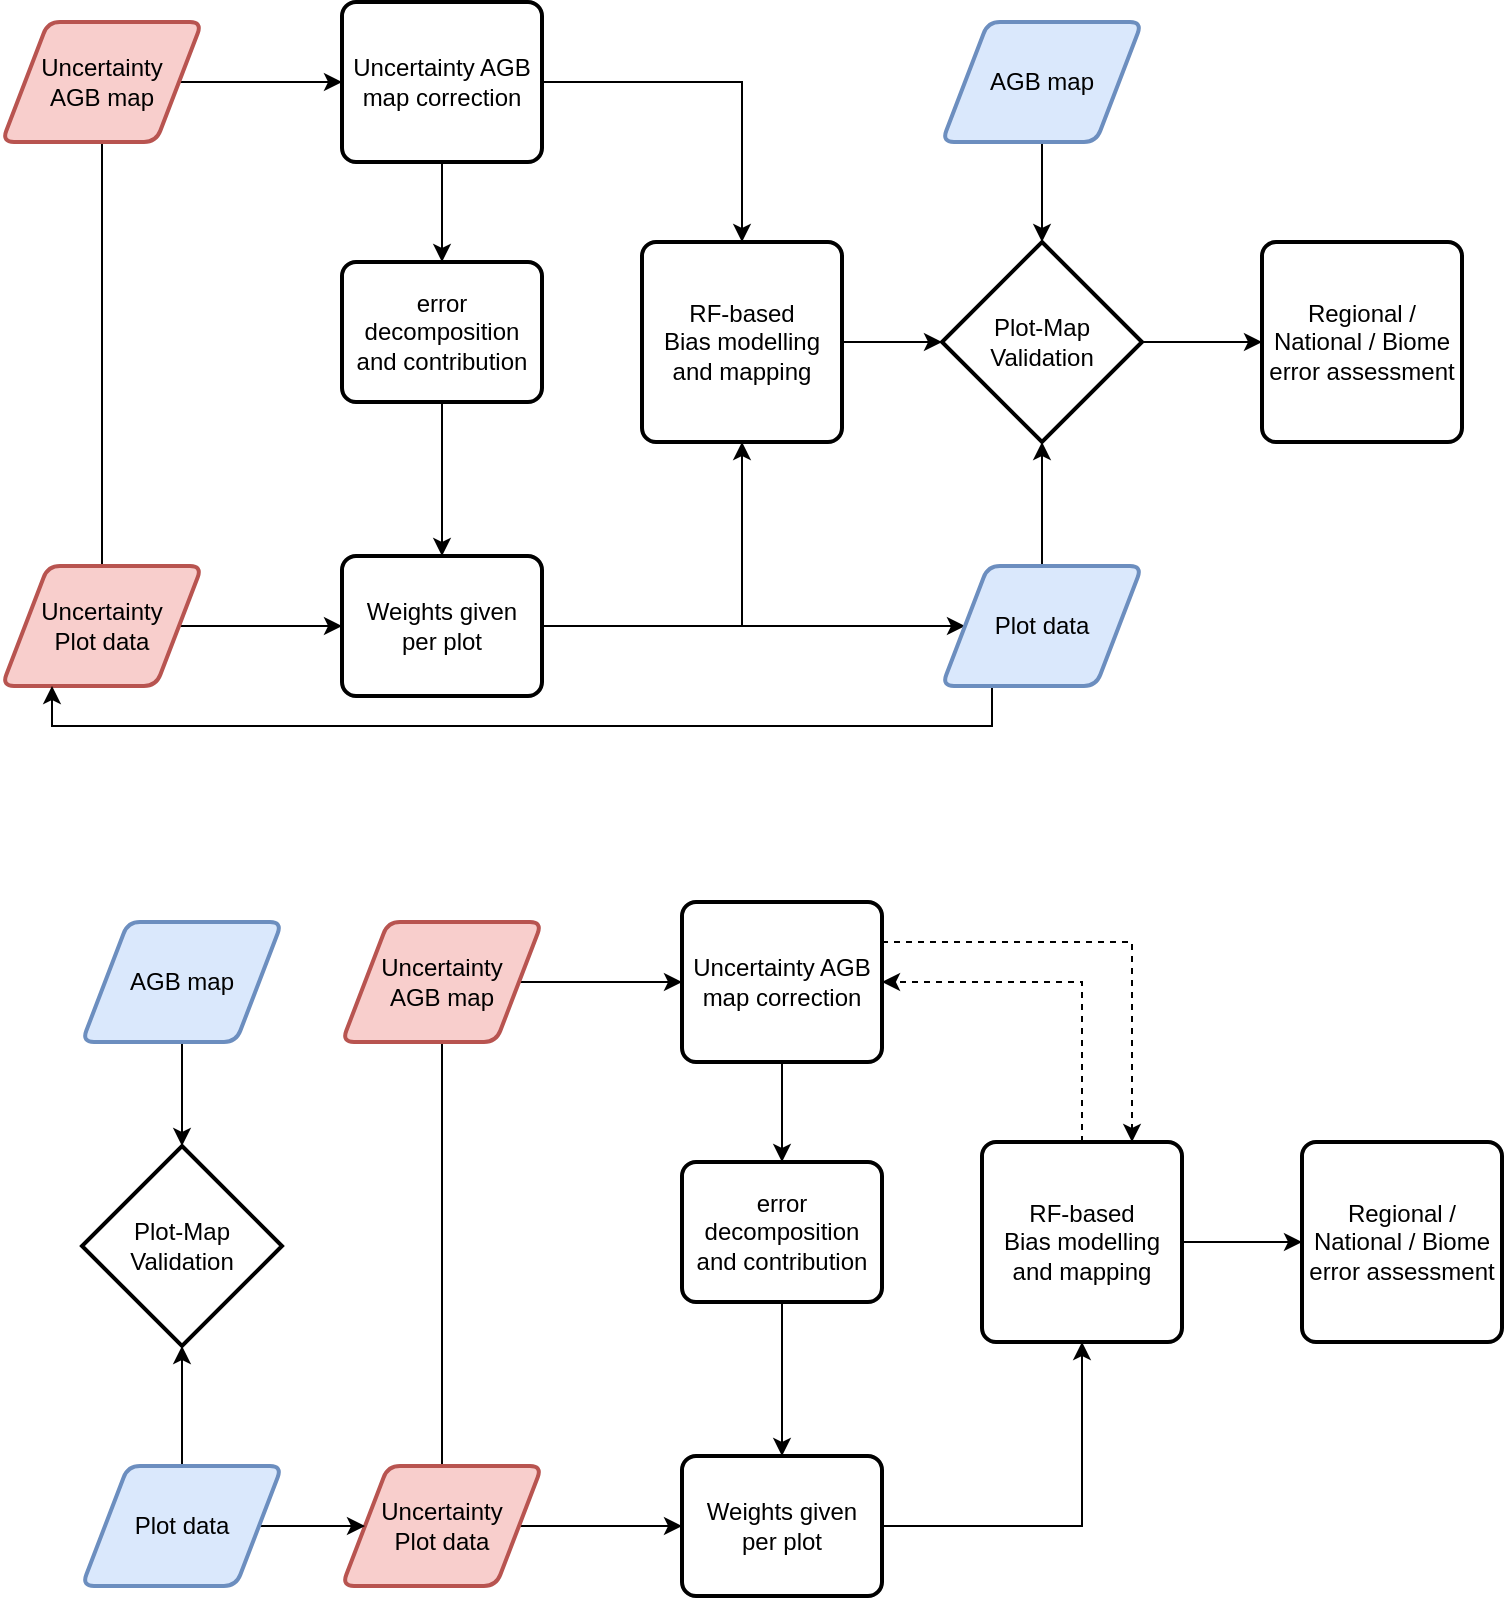 <mxfile version="12.2.2" type="github" pages="1">
  <diagram id="p8VwJA1MWE8HJcfDLHrL" name="Page-1">
    <mxGraphModel dx="1673" dy="839" grid="1" gridSize="10" guides="1" tooltips="1" connect="1" arrows="1" fold="1" page="1" pageScale="1" pageWidth="850" pageHeight="1100" math="0" shadow="0">
      <root>
        <mxCell id="0"/>
        <mxCell id="1" parent="0"/>
        <mxCell id="tw_gB67iHPElR90Ke5bC-10" style="edgeStyle=orthogonalEdgeStyle;rounded=0;orthogonalLoop=1;jettySize=auto;html=1;exitX=0.5;exitY=0;exitDx=0;exitDy=0;entryX=0;entryY=0.5;entryDx=0;entryDy=0;" edge="1" parent="1" source="grZF7iGKTRO_I2X3JlcP-2" target="grZF7iGKTRO_I2X3JlcP-16">
          <mxGeometry relative="1" as="geometry"/>
        </mxCell>
        <mxCell id="tw_gB67iHPElR90Ke5bC-13" style="edgeStyle=orthogonalEdgeStyle;rounded=0;orthogonalLoop=1;jettySize=auto;html=1;exitX=1;exitY=0.5;exitDx=0;exitDy=0;entryX=0;entryY=0.5;entryDx=0;entryDy=0;" edge="1" parent="1" source="grZF7iGKTRO_I2X3JlcP-2" target="grZF7iGKTRO_I2X3JlcP-11">
          <mxGeometry relative="1" as="geometry"/>
        </mxCell>
        <mxCell id="grZF7iGKTRO_I2X3JlcP-2" value="Uncertainty&lt;br&gt;Plot data" style="shape=parallelogram;html=1;strokeWidth=2;perimeter=parallelogramPerimeter;whiteSpace=wrap;rounded=1;arcSize=12;size=0.23;fillColor=#f8cecc;strokeColor=#b85450;" parent="1" vertex="1">
          <mxGeometry x="60" y="362" width="100" height="60" as="geometry"/>
        </mxCell>
        <mxCell id="grZF7iGKTRO_I2X3JlcP-48" style="edgeStyle=orthogonalEdgeStyle;rounded=0;orthogonalLoop=1;jettySize=auto;html=1;exitX=1;exitY=0.5;exitDx=0;exitDy=0;entryX=0.5;entryY=1;entryDx=0;entryDy=0;" parent="1" source="grZF7iGKTRO_I2X3JlcP-11" target="grZF7iGKTRO_I2X3JlcP-20" edge="1">
          <mxGeometry relative="1" as="geometry"/>
        </mxCell>
        <mxCell id="tw_gB67iHPElR90Ke5bC-3" style="edgeStyle=orthogonalEdgeStyle;rounded=0;orthogonalLoop=1;jettySize=auto;html=1;exitX=1;exitY=0.5;exitDx=0;exitDy=0;entryX=0;entryY=0.5;entryDx=0;entryDy=0;" edge="1" parent="1" source="grZF7iGKTRO_I2X3JlcP-11" target="grZF7iGKTRO_I2X3JlcP-44">
          <mxGeometry relative="1" as="geometry"/>
        </mxCell>
        <mxCell id="grZF7iGKTRO_I2X3JlcP-11" value="Weights given &lt;br&gt;per plot" style="rounded=1;whiteSpace=wrap;html=1;absoluteArcSize=1;arcSize=14;strokeWidth=2;" parent="1" vertex="1">
          <mxGeometry x="230" y="357" width="100" height="70" as="geometry"/>
        </mxCell>
        <mxCell id="grZF7iGKTRO_I2X3JlcP-32" style="edgeStyle=orthogonalEdgeStyle;rounded=0;orthogonalLoop=1;jettySize=auto;html=1;exitX=0.5;exitY=1;exitDx=0;exitDy=0;entryX=0.5;entryY=0;entryDx=0;entryDy=0;" parent="1" source="grZF7iGKTRO_I2X3JlcP-16" target="grZF7iGKTRO_I2X3JlcP-17" edge="1">
          <mxGeometry relative="1" as="geometry"/>
        </mxCell>
        <mxCell id="tw_gB67iHPElR90Ke5bC-12" style="edgeStyle=orthogonalEdgeStyle;rounded=0;orthogonalLoop=1;jettySize=auto;html=1;exitX=1;exitY=0.5;exitDx=0;exitDy=0;entryX=0.5;entryY=0;entryDx=0;entryDy=0;" edge="1" parent="1" source="grZF7iGKTRO_I2X3JlcP-16" target="grZF7iGKTRO_I2X3JlcP-20">
          <mxGeometry relative="1" as="geometry"/>
        </mxCell>
        <mxCell id="grZF7iGKTRO_I2X3JlcP-16" value="Uncertainty AGB map correction" style="rounded=1;whiteSpace=wrap;html=1;absoluteArcSize=1;arcSize=14;strokeWidth=2;" parent="1" vertex="1">
          <mxGeometry x="230" y="80" width="100" height="80" as="geometry"/>
        </mxCell>
        <mxCell id="grZF7iGKTRO_I2X3JlcP-36" style="edgeStyle=orthogonalEdgeStyle;rounded=0;orthogonalLoop=1;jettySize=auto;html=1;exitX=0.5;exitY=1;exitDx=0;exitDy=0;entryX=0.5;entryY=0;entryDx=0;entryDy=0;" parent="1" source="grZF7iGKTRO_I2X3JlcP-17" target="grZF7iGKTRO_I2X3JlcP-11" edge="1">
          <mxGeometry relative="1" as="geometry"/>
        </mxCell>
        <mxCell id="grZF7iGKTRO_I2X3JlcP-17" value="error decomposition and contribution" style="rounded=1;whiteSpace=wrap;html=1;absoluteArcSize=1;arcSize=14;strokeWidth=2;" parent="1" vertex="1">
          <mxGeometry x="230" y="210" width="100" height="70" as="geometry"/>
        </mxCell>
        <mxCell id="grZF7iGKTRO_I2X3JlcP-49" style="edgeStyle=orthogonalEdgeStyle;rounded=0;orthogonalLoop=1;jettySize=auto;html=1;exitX=1;exitY=0.5;exitDx=0;exitDy=0;entryX=0;entryY=0.5;entryDx=0;entryDy=0;entryPerimeter=0;" parent="1" source="grZF7iGKTRO_I2X3JlcP-20" target="grZF7iGKTRO_I2X3JlcP-45" edge="1">
          <mxGeometry relative="1" as="geometry"/>
        </mxCell>
        <mxCell id="grZF7iGKTRO_I2X3JlcP-20" value="RF-based &lt;br&gt;Bias modelling and mapping" style="rounded=1;whiteSpace=wrap;html=1;absoluteArcSize=1;arcSize=14;strokeWidth=2;" parent="1" vertex="1">
          <mxGeometry x="380" y="200" width="100" height="100" as="geometry"/>
        </mxCell>
        <mxCell id="grZF7iGKTRO_I2X3JlcP-37" value="Uncertainty&lt;br&gt;AGB map" style="shape=parallelogram;html=1;strokeWidth=2;perimeter=parallelogramPerimeter;whiteSpace=wrap;rounded=1;arcSize=12;size=0.23;fillColor=#f8cecc;strokeColor=#b85450;" parent="1" vertex="1">
          <mxGeometry x="60" y="90" width="100" height="60" as="geometry"/>
        </mxCell>
        <mxCell id="grZF7iGKTRO_I2X3JlcP-41" style="edgeStyle=orthogonalEdgeStyle;rounded=0;orthogonalLoop=1;jettySize=auto;html=1;exitX=0.5;exitY=1;exitDx=0;exitDy=0;entryX=0.5;entryY=0;entryDx=0;entryDy=0;entryPerimeter=0;" parent="1" source="grZF7iGKTRO_I2X3JlcP-42" target="grZF7iGKTRO_I2X3JlcP-45" edge="1">
          <mxGeometry relative="1" as="geometry"/>
        </mxCell>
        <mxCell id="grZF7iGKTRO_I2X3JlcP-42" value="AGB map" style="shape=parallelogram;html=1;strokeWidth=2;perimeter=parallelogramPerimeter;whiteSpace=wrap;rounded=1;arcSize=12;size=0.23;fillColor=#dae8fc;strokeColor=#6c8ebf;" parent="1" vertex="1">
          <mxGeometry x="530" y="90" width="100" height="60" as="geometry"/>
        </mxCell>
        <mxCell id="grZF7iGKTRO_I2X3JlcP-43" style="edgeStyle=orthogonalEdgeStyle;rounded=0;orthogonalLoop=1;jettySize=auto;html=1;exitX=0.5;exitY=0;exitDx=0;exitDy=0;entryX=0.5;entryY=1;entryDx=0;entryDy=0;entryPerimeter=0;" parent="1" source="grZF7iGKTRO_I2X3JlcP-44" target="grZF7iGKTRO_I2X3JlcP-45" edge="1">
          <mxGeometry relative="1" as="geometry"/>
        </mxCell>
        <mxCell id="tw_gB67iHPElR90Ke5bC-5" style="edgeStyle=orthogonalEdgeStyle;rounded=0;orthogonalLoop=1;jettySize=auto;html=1;exitX=0.25;exitY=1;exitDx=0;exitDy=0;entryX=0.25;entryY=1;entryDx=0;entryDy=0;" edge="1" parent="1" source="grZF7iGKTRO_I2X3JlcP-44" target="grZF7iGKTRO_I2X3JlcP-2">
          <mxGeometry relative="1" as="geometry"/>
        </mxCell>
        <mxCell id="grZF7iGKTRO_I2X3JlcP-44" value="Plot data" style="shape=parallelogram;html=1;strokeWidth=2;perimeter=parallelogramPerimeter;whiteSpace=wrap;rounded=1;arcSize=12;size=0.23;fillColor=#dae8fc;strokeColor=#6c8ebf;" parent="1" vertex="1">
          <mxGeometry x="530" y="362" width="100" height="60" as="geometry"/>
        </mxCell>
        <mxCell id="tw_gB67iHPElR90Ke5bC-15" style="edgeStyle=orthogonalEdgeStyle;rounded=0;orthogonalLoop=1;jettySize=auto;html=1;exitX=1;exitY=0.5;exitDx=0;exitDy=0;exitPerimeter=0;entryX=0;entryY=0.5;entryDx=0;entryDy=0;" edge="1" parent="1" source="grZF7iGKTRO_I2X3JlcP-45" target="tw_gB67iHPElR90Ke5bC-14">
          <mxGeometry relative="1" as="geometry"/>
        </mxCell>
        <mxCell id="grZF7iGKTRO_I2X3JlcP-45" value="&lt;span style=&quot;white-space: normal&quot;&gt;Plot-Map&lt;br&gt;Validation&lt;/span&gt;" style="strokeWidth=2;html=1;shape=mxgraph.flowchart.decision;whiteSpace=wrap;" parent="1" vertex="1">
          <mxGeometry x="530" y="200" width="100" height="100" as="geometry"/>
        </mxCell>
        <mxCell id="tw_gB67iHPElR90Ke5bC-14" value="Regional / National / Biome error assessment" style="rounded=1;whiteSpace=wrap;html=1;absoluteArcSize=1;arcSize=14;strokeWidth=2;" vertex="1" parent="1">
          <mxGeometry x="690" y="200" width="100" height="100" as="geometry"/>
        </mxCell>
        <mxCell id="tw_gB67iHPElR90Ke5bC-16" style="edgeStyle=orthogonalEdgeStyle;rounded=0;orthogonalLoop=1;jettySize=auto;html=1;exitX=0.5;exitY=0;exitDx=0;exitDy=0;entryX=0;entryY=0.5;entryDx=0;entryDy=0;" edge="1" parent="1" source="tw_gB67iHPElR90Ke5bC-18" target="tw_gB67iHPElR90Ke5bC-24">
          <mxGeometry relative="1" as="geometry"/>
        </mxCell>
        <mxCell id="tw_gB67iHPElR90Ke5bC-17" style="edgeStyle=orthogonalEdgeStyle;rounded=0;orthogonalLoop=1;jettySize=auto;html=1;exitX=1;exitY=0.5;exitDx=0;exitDy=0;entryX=0;entryY=0.5;entryDx=0;entryDy=0;" edge="1" parent="1" source="tw_gB67iHPElR90Ke5bC-18" target="tw_gB67iHPElR90Ke5bC-21">
          <mxGeometry relative="1" as="geometry"/>
        </mxCell>
        <mxCell id="tw_gB67iHPElR90Ke5bC-18" value="Uncertainty&lt;br&gt;Plot data" style="shape=parallelogram;html=1;strokeWidth=2;perimeter=parallelogramPerimeter;whiteSpace=wrap;rounded=1;arcSize=12;size=0.23;fillColor=#f8cecc;strokeColor=#b85450;" vertex="1" parent="1">
          <mxGeometry x="230" y="812" width="100" height="60" as="geometry"/>
        </mxCell>
        <mxCell id="tw_gB67iHPElR90Ke5bC-19" style="edgeStyle=orthogonalEdgeStyle;rounded=0;orthogonalLoop=1;jettySize=auto;html=1;exitX=1;exitY=0.5;exitDx=0;exitDy=0;entryX=0.5;entryY=1;entryDx=0;entryDy=0;" edge="1" parent="1" source="tw_gB67iHPElR90Ke5bC-21" target="tw_gB67iHPElR90Ke5bC-28">
          <mxGeometry relative="1" as="geometry"/>
        </mxCell>
        <mxCell id="tw_gB67iHPElR90Ke5bC-21" value="Weights given &lt;br&gt;per plot" style="rounded=1;whiteSpace=wrap;html=1;absoluteArcSize=1;arcSize=14;strokeWidth=2;" vertex="1" parent="1">
          <mxGeometry x="400" y="807" width="100" height="70" as="geometry"/>
        </mxCell>
        <mxCell id="tw_gB67iHPElR90Ke5bC-22" style="edgeStyle=orthogonalEdgeStyle;rounded=0;orthogonalLoop=1;jettySize=auto;html=1;exitX=0.5;exitY=1;exitDx=0;exitDy=0;entryX=0.5;entryY=0;entryDx=0;entryDy=0;" edge="1" parent="1" source="tw_gB67iHPElR90Ke5bC-24" target="tw_gB67iHPElR90Ke5bC-26">
          <mxGeometry relative="1" as="geometry"/>
        </mxCell>
        <mxCell id="tw_gB67iHPElR90Ke5bC-39" style="edgeStyle=orthogonalEdgeStyle;rounded=0;orthogonalLoop=1;jettySize=auto;html=1;exitX=1;exitY=0.25;exitDx=0;exitDy=0;entryX=0.75;entryY=0;entryDx=0;entryDy=0;dashed=1;" edge="1" parent="1" source="tw_gB67iHPElR90Ke5bC-24" target="tw_gB67iHPElR90Ke5bC-28">
          <mxGeometry relative="1" as="geometry"/>
        </mxCell>
        <mxCell id="tw_gB67iHPElR90Ke5bC-24" value="Uncertainty AGB map correction" style="rounded=1;whiteSpace=wrap;html=1;absoluteArcSize=1;arcSize=14;strokeWidth=2;" vertex="1" parent="1">
          <mxGeometry x="400" y="530" width="100" height="80" as="geometry"/>
        </mxCell>
        <mxCell id="tw_gB67iHPElR90Ke5bC-25" style="edgeStyle=orthogonalEdgeStyle;rounded=0;orthogonalLoop=1;jettySize=auto;html=1;exitX=0.5;exitY=1;exitDx=0;exitDy=0;entryX=0.5;entryY=0;entryDx=0;entryDy=0;" edge="1" parent="1" source="tw_gB67iHPElR90Ke5bC-26" target="tw_gB67iHPElR90Ke5bC-21">
          <mxGeometry relative="1" as="geometry"/>
        </mxCell>
        <mxCell id="tw_gB67iHPElR90Ke5bC-26" value="error decomposition and contribution" style="rounded=1;whiteSpace=wrap;html=1;absoluteArcSize=1;arcSize=14;strokeWidth=2;" vertex="1" parent="1">
          <mxGeometry x="400" y="660" width="100" height="70" as="geometry"/>
        </mxCell>
        <mxCell id="tw_gB67iHPElR90Ke5bC-38" style="edgeStyle=orthogonalEdgeStyle;rounded=0;orthogonalLoop=1;jettySize=auto;html=1;exitX=0.5;exitY=0;exitDx=0;exitDy=0;entryX=1;entryY=0.5;entryDx=0;entryDy=0;dashed=1;" edge="1" parent="1" source="tw_gB67iHPElR90Ke5bC-28" target="tw_gB67iHPElR90Ke5bC-24">
          <mxGeometry relative="1" as="geometry"/>
        </mxCell>
        <mxCell id="tw_gB67iHPElR90Ke5bC-54" style="edgeStyle=orthogonalEdgeStyle;rounded=0;orthogonalLoop=1;jettySize=auto;html=1;exitX=1;exitY=0.5;exitDx=0;exitDy=0;entryX=0;entryY=0.5;entryDx=0;entryDy=0;" edge="1" parent="1" source="tw_gB67iHPElR90Ke5bC-28" target="tw_gB67iHPElR90Ke5bC-37">
          <mxGeometry relative="1" as="geometry"/>
        </mxCell>
        <mxCell id="tw_gB67iHPElR90Ke5bC-28" value="RF-based &lt;br&gt;Bias modelling and mapping" style="rounded=1;whiteSpace=wrap;html=1;absoluteArcSize=1;arcSize=14;strokeWidth=2;" vertex="1" parent="1">
          <mxGeometry x="550" y="650" width="100" height="100" as="geometry"/>
        </mxCell>
        <mxCell id="tw_gB67iHPElR90Ke5bC-29" value="Uncertainty&lt;br&gt;AGB map" style="shape=parallelogram;html=1;strokeWidth=2;perimeter=parallelogramPerimeter;whiteSpace=wrap;rounded=1;arcSize=12;size=0.23;fillColor=#f8cecc;strokeColor=#b85450;" vertex="1" parent="1">
          <mxGeometry x="230" y="540" width="100" height="60" as="geometry"/>
        </mxCell>
        <mxCell id="tw_gB67iHPElR90Ke5bC-37" value="Regional / National / Biome error assessment" style="rounded=1;whiteSpace=wrap;html=1;absoluteArcSize=1;arcSize=14;strokeWidth=2;" vertex="1" parent="1">
          <mxGeometry x="710" y="650" width="100" height="100" as="geometry"/>
        </mxCell>
        <mxCell id="tw_gB67iHPElR90Ke5bC-47" style="edgeStyle=orthogonalEdgeStyle;rounded=0;orthogonalLoop=1;jettySize=auto;html=1;exitX=0.5;exitY=1;exitDx=0;exitDy=0;entryX=0.5;entryY=0;entryDx=0;entryDy=0;entryPerimeter=0;" edge="1" parent="1" source="tw_gB67iHPElR90Ke5bC-48" target="tw_gB67iHPElR90Ke5bC-51">
          <mxGeometry relative="1" as="geometry"/>
        </mxCell>
        <mxCell id="tw_gB67iHPElR90Ke5bC-48" value="AGB map" style="shape=parallelogram;html=1;strokeWidth=2;perimeter=parallelogramPerimeter;whiteSpace=wrap;rounded=1;arcSize=12;size=0.23;fillColor=#dae8fc;strokeColor=#6c8ebf;" vertex="1" parent="1">
          <mxGeometry x="100" y="540" width="100" height="60" as="geometry"/>
        </mxCell>
        <mxCell id="tw_gB67iHPElR90Ke5bC-49" style="edgeStyle=orthogonalEdgeStyle;rounded=0;orthogonalLoop=1;jettySize=auto;html=1;exitX=0.5;exitY=0;exitDx=0;exitDy=0;entryX=0.5;entryY=1;entryDx=0;entryDy=0;entryPerimeter=0;" edge="1" parent="1" source="tw_gB67iHPElR90Ke5bC-50" target="tw_gB67iHPElR90Ke5bC-51">
          <mxGeometry relative="1" as="geometry"/>
        </mxCell>
        <mxCell id="tw_gB67iHPElR90Ke5bC-52" style="edgeStyle=orthogonalEdgeStyle;rounded=0;orthogonalLoop=1;jettySize=auto;html=1;exitX=1;exitY=0.5;exitDx=0;exitDy=0;entryX=0;entryY=0.5;entryDx=0;entryDy=0;" edge="1" parent="1" source="tw_gB67iHPElR90Ke5bC-50" target="tw_gB67iHPElR90Ke5bC-18">
          <mxGeometry relative="1" as="geometry"/>
        </mxCell>
        <mxCell id="tw_gB67iHPElR90Ke5bC-50" value="Plot data" style="shape=parallelogram;html=1;strokeWidth=2;perimeter=parallelogramPerimeter;whiteSpace=wrap;rounded=1;arcSize=12;size=0.23;fillColor=#dae8fc;strokeColor=#6c8ebf;" vertex="1" parent="1">
          <mxGeometry x="100" y="812" width="100" height="60" as="geometry"/>
        </mxCell>
        <mxCell id="tw_gB67iHPElR90Ke5bC-51" value="&lt;span style=&quot;white-space: normal&quot;&gt;Plot-Map&lt;br&gt;Validation&lt;/span&gt;" style="strokeWidth=2;html=1;shape=mxgraph.flowchart.decision;whiteSpace=wrap;" vertex="1" parent="1">
          <mxGeometry x="100" y="652" width="100" height="100" as="geometry"/>
        </mxCell>
      </root>
    </mxGraphModel>
  </diagram>
</mxfile>
